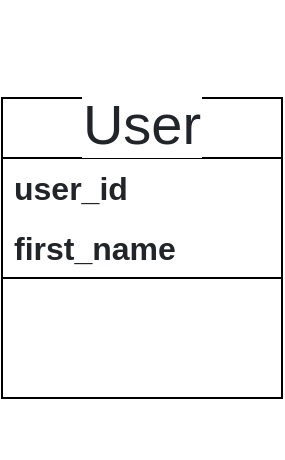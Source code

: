 <mxfile version="27.1.6">
  <diagram name="Page-1" id="jSrXmZhzIc7AbgD_Y0qM">
    <mxGraphModel dx="605" dy="353" grid="1" gridSize="10" guides="1" tooltips="1" connect="1" arrows="1" fold="1" page="1" pageScale="1" pageWidth="850" pageHeight="1100" math="0" shadow="0">
      <root>
        <mxCell id="0" />
        <mxCell id="1" parent="0" />
        <mxCell id="whwCp1MQd2wg4hON5VRK-3" value="List" style="swimlane;fontStyle=0;childLayout=stackLayout;horizontal=1;startSize=30;horizontalStack=0;resizeParent=1;resizeParentMax=0;resizeLast=0;collapsible=1;marginBottom=0;whiteSpace=wrap;html=1;" vertex="1" parent="1">
          <mxGeometry x="170" y="230" width="140" height="90" as="geometry" />
        </mxCell>
        <mxCell id="whwCp1MQd2wg4hON5VRK-4" value="Item 1" style="text;strokeColor=none;fillColor=none;align=left;verticalAlign=middle;spacingLeft=4;spacingRight=4;overflow=hidden;points=[[0,0.5],[1,0.5]];portConstraint=eastwest;rotatable=0;whiteSpace=wrap;html=1;" vertex="1" parent="whwCp1MQd2wg4hON5VRK-3">
          <mxGeometry y="30" width="140" height="30" as="geometry" />
        </mxCell>
        <mxCell id="whwCp1MQd2wg4hON5VRK-5" value="Item 2" style="text;strokeColor=none;fillColor=none;align=left;verticalAlign=middle;spacingLeft=4;spacingRight=4;overflow=hidden;points=[[0,0.5],[1,0.5]];portConstraint=eastwest;rotatable=0;whiteSpace=wrap;html=1;" vertex="1" parent="whwCp1MQd2wg4hON5VRK-3">
          <mxGeometry y="60" width="140" height="30" as="geometry" />
        </mxCell>
        <mxCell id="whwCp1MQd2wg4hON5VRK-7" value="&#xa;&lt;h3 style=&quot;box-sizing: border-box; margin-top: 30px; margin-bottom: 20px; font-weight: 500; line-height: 1.2; color: rgb(33, 37, 41); font-size: 1.75rem; font-family: Poppins, sans-serif; font-style: normal; font-variant-ligatures: normal; font-variant-caps: normal; letter-spacing: normal; orphans: 2; text-align: start; text-indent: 0px; text-transform: none; widows: 2; word-spacing: 0px; -webkit-text-stroke-width: 0px; white-space: normal; background-color: rgb(255, 255, 255); text-decoration-thickness: initial; text-decoration-style: initial; text-decoration-color: initial;&quot;&gt;User&lt;/h3&gt;&#xa;&#xa;" style="swimlane;fontStyle=0;childLayout=stackLayout;horizontal=1;startSize=30;horizontalStack=0;resizeParent=1;resizeParentMax=0;resizeLast=0;collapsible=1;marginBottom=0;whiteSpace=wrap;html=1;" vertex="1" parent="1">
          <mxGeometry x="170" y="230" width="140" height="150" as="geometry" />
        </mxCell>
        <mxCell id="whwCp1MQd2wg4hON5VRK-8" value="&lt;span style=&quot;box-sizing: border-box; font-weight: bolder; color: rgb(33, 37, 41); font-family: Poppins, sans-serif; font-size: 16px; background-color: rgb(255, 255, 255);&quot;&gt;user_id&lt;/span&gt;" style="text;strokeColor=none;fillColor=none;align=left;verticalAlign=middle;spacingLeft=4;spacingRight=4;overflow=hidden;points=[[0,0.5],[1,0.5]];portConstraint=eastwest;rotatable=0;whiteSpace=wrap;html=1;" vertex="1" parent="whwCp1MQd2wg4hON5VRK-7">
          <mxGeometry y="30" width="140" height="30" as="geometry" />
        </mxCell>
        <mxCell id="whwCp1MQd2wg4hON5VRK-9" value="&lt;span style=&quot;box-sizing: border-box; font-weight: bolder; color: rgb(33, 37, 41); font-family: Poppins, sans-serif; font-size: 16px; background-color: rgb(255, 255, 255);&quot;&gt;first_name&lt;/span&gt;" style="text;strokeColor=none;fillColor=none;align=left;verticalAlign=middle;spacingLeft=4;spacingRight=4;overflow=hidden;points=[[0,0.5],[1,0.5]];portConstraint=eastwest;rotatable=0;whiteSpace=wrap;html=1;" vertex="1" parent="whwCp1MQd2wg4hON5VRK-7">
          <mxGeometry y="60" width="140" height="30" as="geometry" />
        </mxCell>
        <mxCell id="whwCp1MQd2wg4hON5VRK-22" style="text;strokeColor=none;fillColor=none;align=left;verticalAlign=middle;spacingLeft=4;spacingRight=4;overflow=hidden;points=[[0,0.5],[1,0.5]];portConstraint=eastwest;rotatable=0;whiteSpace=wrap;html=1;" vertex="1" parent="whwCp1MQd2wg4hON5VRK-7">
          <mxGeometry y="90" width="140" height="30" as="geometry" />
        </mxCell>
        <mxCell id="whwCp1MQd2wg4hON5VRK-19" style="text;strokeColor=none;fillColor=none;align=left;verticalAlign=middle;spacingLeft=4;spacingRight=4;overflow=hidden;points=[[0,0.5],[1,0.5]];portConstraint=eastwest;rotatable=0;whiteSpace=wrap;html=1;" vertex="1" parent="whwCp1MQd2wg4hON5VRK-7">
          <mxGeometry y="120" width="140" height="30" as="geometry" />
        </mxCell>
        <mxCell id="whwCp1MQd2wg4hON5VRK-20" style="text;strokeColor=none;fillColor=none;align=left;verticalAlign=middle;spacingLeft=4;spacingRight=4;overflow=hidden;points=[[0,0.5],[1,0.5]];portConstraint=eastwest;rotatable=0;whiteSpace=wrap;html=1;" vertex="1" parent="1">
          <mxGeometry x="170" y="380" width="140" height="30" as="geometry" />
        </mxCell>
      </root>
    </mxGraphModel>
  </diagram>
</mxfile>
